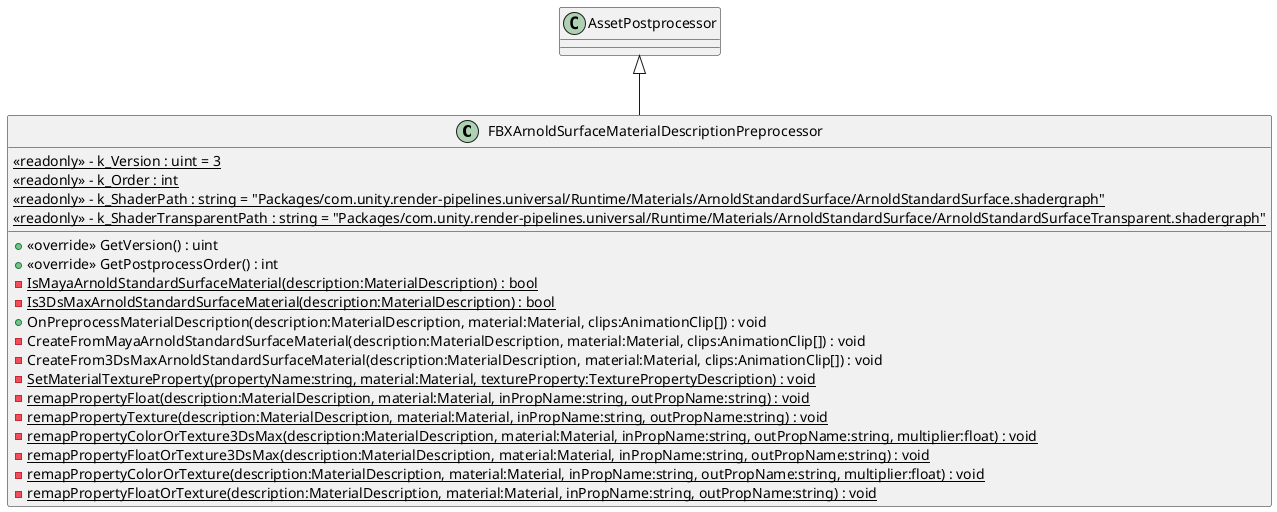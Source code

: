 @startuml
class FBXArnoldSurfaceMaterialDescriptionPreprocessor {
    {static} <<readonly>> - k_Version : uint = 3
    {static} <<readonly>> - k_Order : int
    {static} <<readonly>> - k_ShaderPath : string = "Packages/com.unity.render-pipelines.universal/Runtime/Materials/ArnoldStandardSurface/ArnoldStandardSurface.shadergraph"
    {static} <<readonly>> - k_ShaderTransparentPath : string = "Packages/com.unity.render-pipelines.universal/Runtime/Materials/ArnoldStandardSurface/ArnoldStandardSurfaceTransparent.shadergraph"
    + <<override>> GetVersion() : uint
    + <<override>> GetPostprocessOrder() : int
    {static} - IsMayaArnoldStandardSurfaceMaterial(description:MaterialDescription) : bool
    {static} - Is3DsMaxArnoldStandardSurfaceMaterial(description:MaterialDescription) : bool
    + OnPreprocessMaterialDescription(description:MaterialDescription, material:Material, clips:AnimationClip[]) : void
    - CreateFromMayaArnoldStandardSurfaceMaterial(description:MaterialDescription, material:Material, clips:AnimationClip[]) : void
    - CreateFrom3DsMaxArnoldStandardSurfaceMaterial(description:MaterialDescription, material:Material, clips:AnimationClip[]) : void
    {static} - SetMaterialTextureProperty(propertyName:string, material:Material, textureProperty:TexturePropertyDescription) : void
    {static} - remapPropertyFloat(description:MaterialDescription, material:Material, inPropName:string, outPropName:string) : void
    {static} - remapPropertyTexture(description:MaterialDescription, material:Material, inPropName:string, outPropName:string) : void
    {static} - remapPropertyColorOrTexture3DsMax(description:MaterialDescription, material:Material, inPropName:string, outPropName:string, multiplier:float) : void
    {static} - remapPropertyFloatOrTexture3DsMax(description:MaterialDescription, material:Material, inPropName:string, outPropName:string) : void
    {static} - remapPropertyColorOrTexture(description:MaterialDescription, material:Material, inPropName:string, outPropName:string, multiplier:float) : void
    {static} - remapPropertyFloatOrTexture(description:MaterialDescription, material:Material, inPropName:string, outPropName:string) : void
}
AssetPostprocessor <|-- FBXArnoldSurfaceMaterialDescriptionPreprocessor
@enduml
